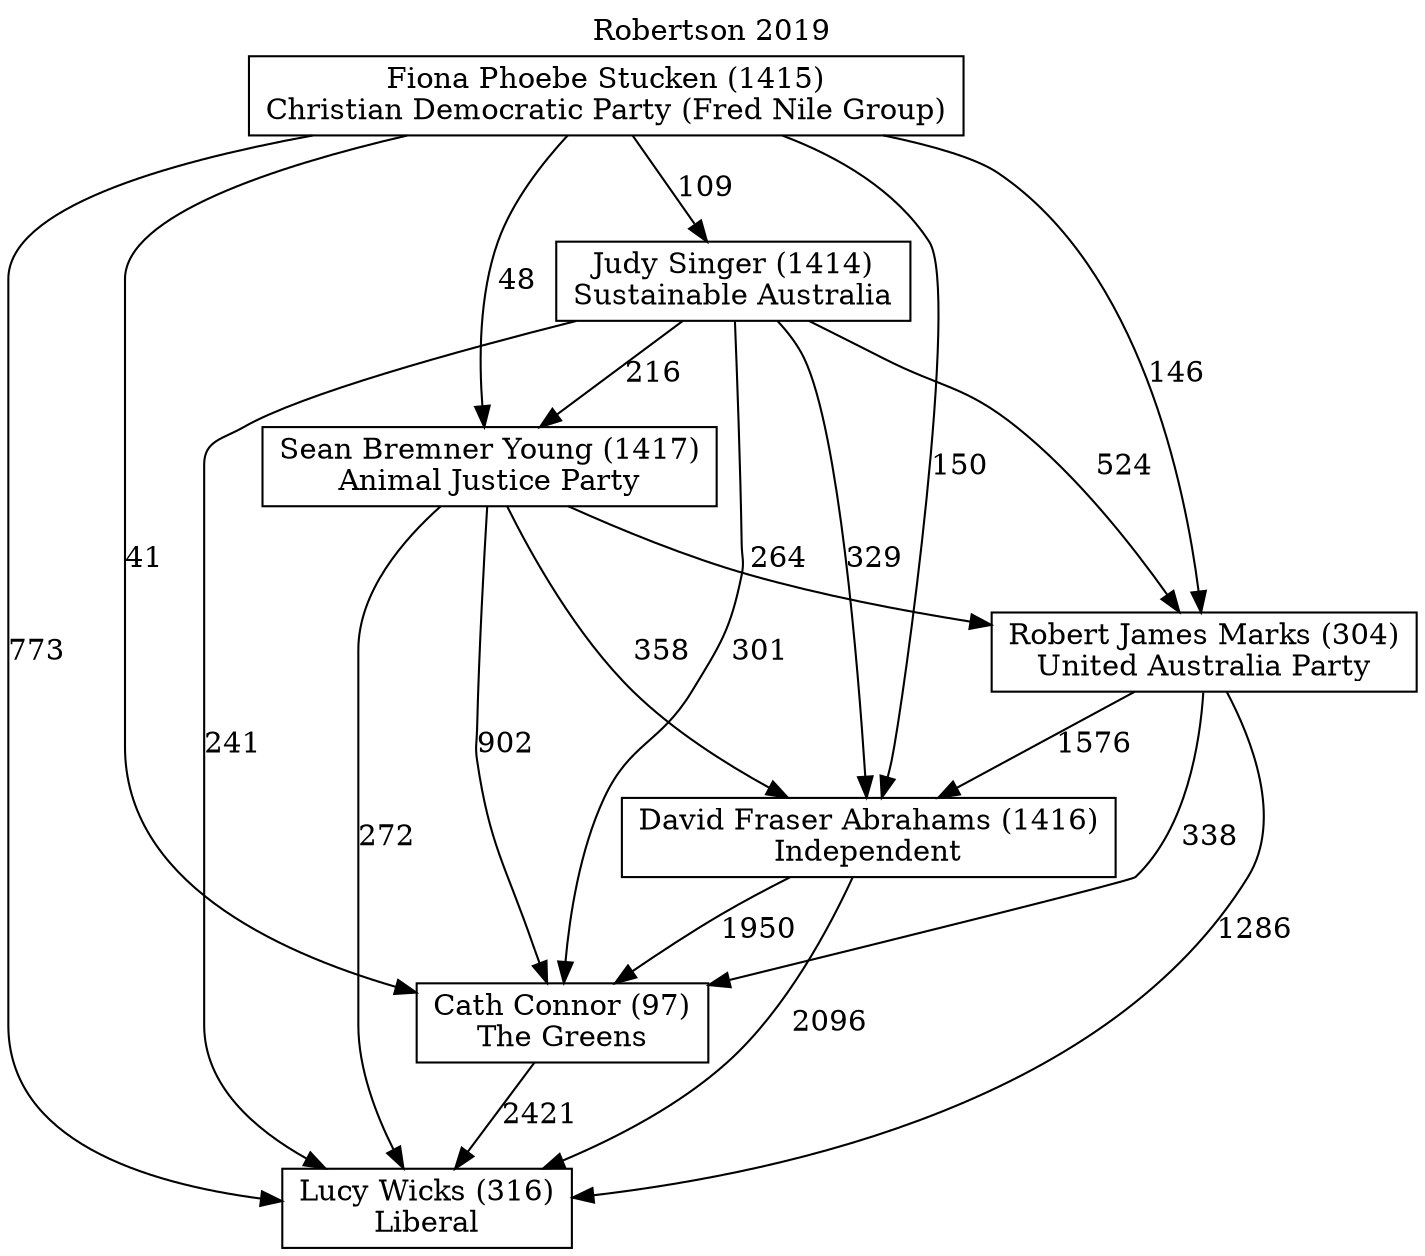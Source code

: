 // House preference flow
digraph "Lucy Wicks (316)_Robertson_2019" {
	graph [label="Robertson 2019" labelloc=t mclimit=10]
	node [shape=box]
	"Lucy Wicks (316)" [label="Lucy Wicks (316)
Liberal"]
	"Cath Connor (97)" [label="Cath Connor (97)
The Greens"]
	"David Fraser Abrahams (1416)" [label="David Fraser Abrahams (1416)
Independent"]
	"Robert James Marks (304)" [label="Robert James Marks (304)
United Australia Party"]
	"Sean Bremner Young (1417)" [label="Sean Bremner Young (1417)
Animal Justice Party"]
	"Judy Singer (1414)" [label="Judy Singer (1414)
Sustainable Australia"]
	"Fiona Phoebe Stucken (1415)" [label="Fiona Phoebe Stucken (1415)
Christian Democratic Party (Fred Nile Group)"]
	"Cath Connor (97)" -> "Lucy Wicks (316)" [label=2421]
	"David Fraser Abrahams (1416)" -> "Cath Connor (97)" [label=1950]
	"Robert James Marks (304)" -> "David Fraser Abrahams (1416)" [label=1576]
	"Sean Bremner Young (1417)" -> "Robert James Marks (304)" [label=264]
	"Judy Singer (1414)" -> "Sean Bremner Young (1417)" [label=216]
	"Fiona Phoebe Stucken (1415)" -> "Judy Singer (1414)" [label=109]
	"David Fraser Abrahams (1416)" -> "Lucy Wicks (316)" [label=2096]
	"Robert James Marks (304)" -> "Lucy Wicks (316)" [label=1286]
	"Sean Bremner Young (1417)" -> "Lucy Wicks (316)" [label=272]
	"Judy Singer (1414)" -> "Lucy Wicks (316)" [label=241]
	"Fiona Phoebe Stucken (1415)" -> "Lucy Wicks (316)" [label=773]
	"Fiona Phoebe Stucken (1415)" -> "Sean Bremner Young (1417)" [label=48]
	"Judy Singer (1414)" -> "Robert James Marks (304)" [label=524]
	"Fiona Phoebe Stucken (1415)" -> "Robert James Marks (304)" [label=146]
	"Sean Bremner Young (1417)" -> "David Fraser Abrahams (1416)" [label=358]
	"Judy Singer (1414)" -> "David Fraser Abrahams (1416)" [label=329]
	"Fiona Phoebe Stucken (1415)" -> "David Fraser Abrahams (1416)" [label=150]
	"Robert James Marks (304)" -> "Cath Connor (97)" [label=338]
	"Sean Bremner Young (1417)" -> "Cath Connor (97)" [label=902]
	"Judy Singer (1414)" -> "Cath Connor (97)" [label=301]
	"Fiona Phoebe Stucken (1415)" -> "Cath Connor (97)" [label=41]
}
